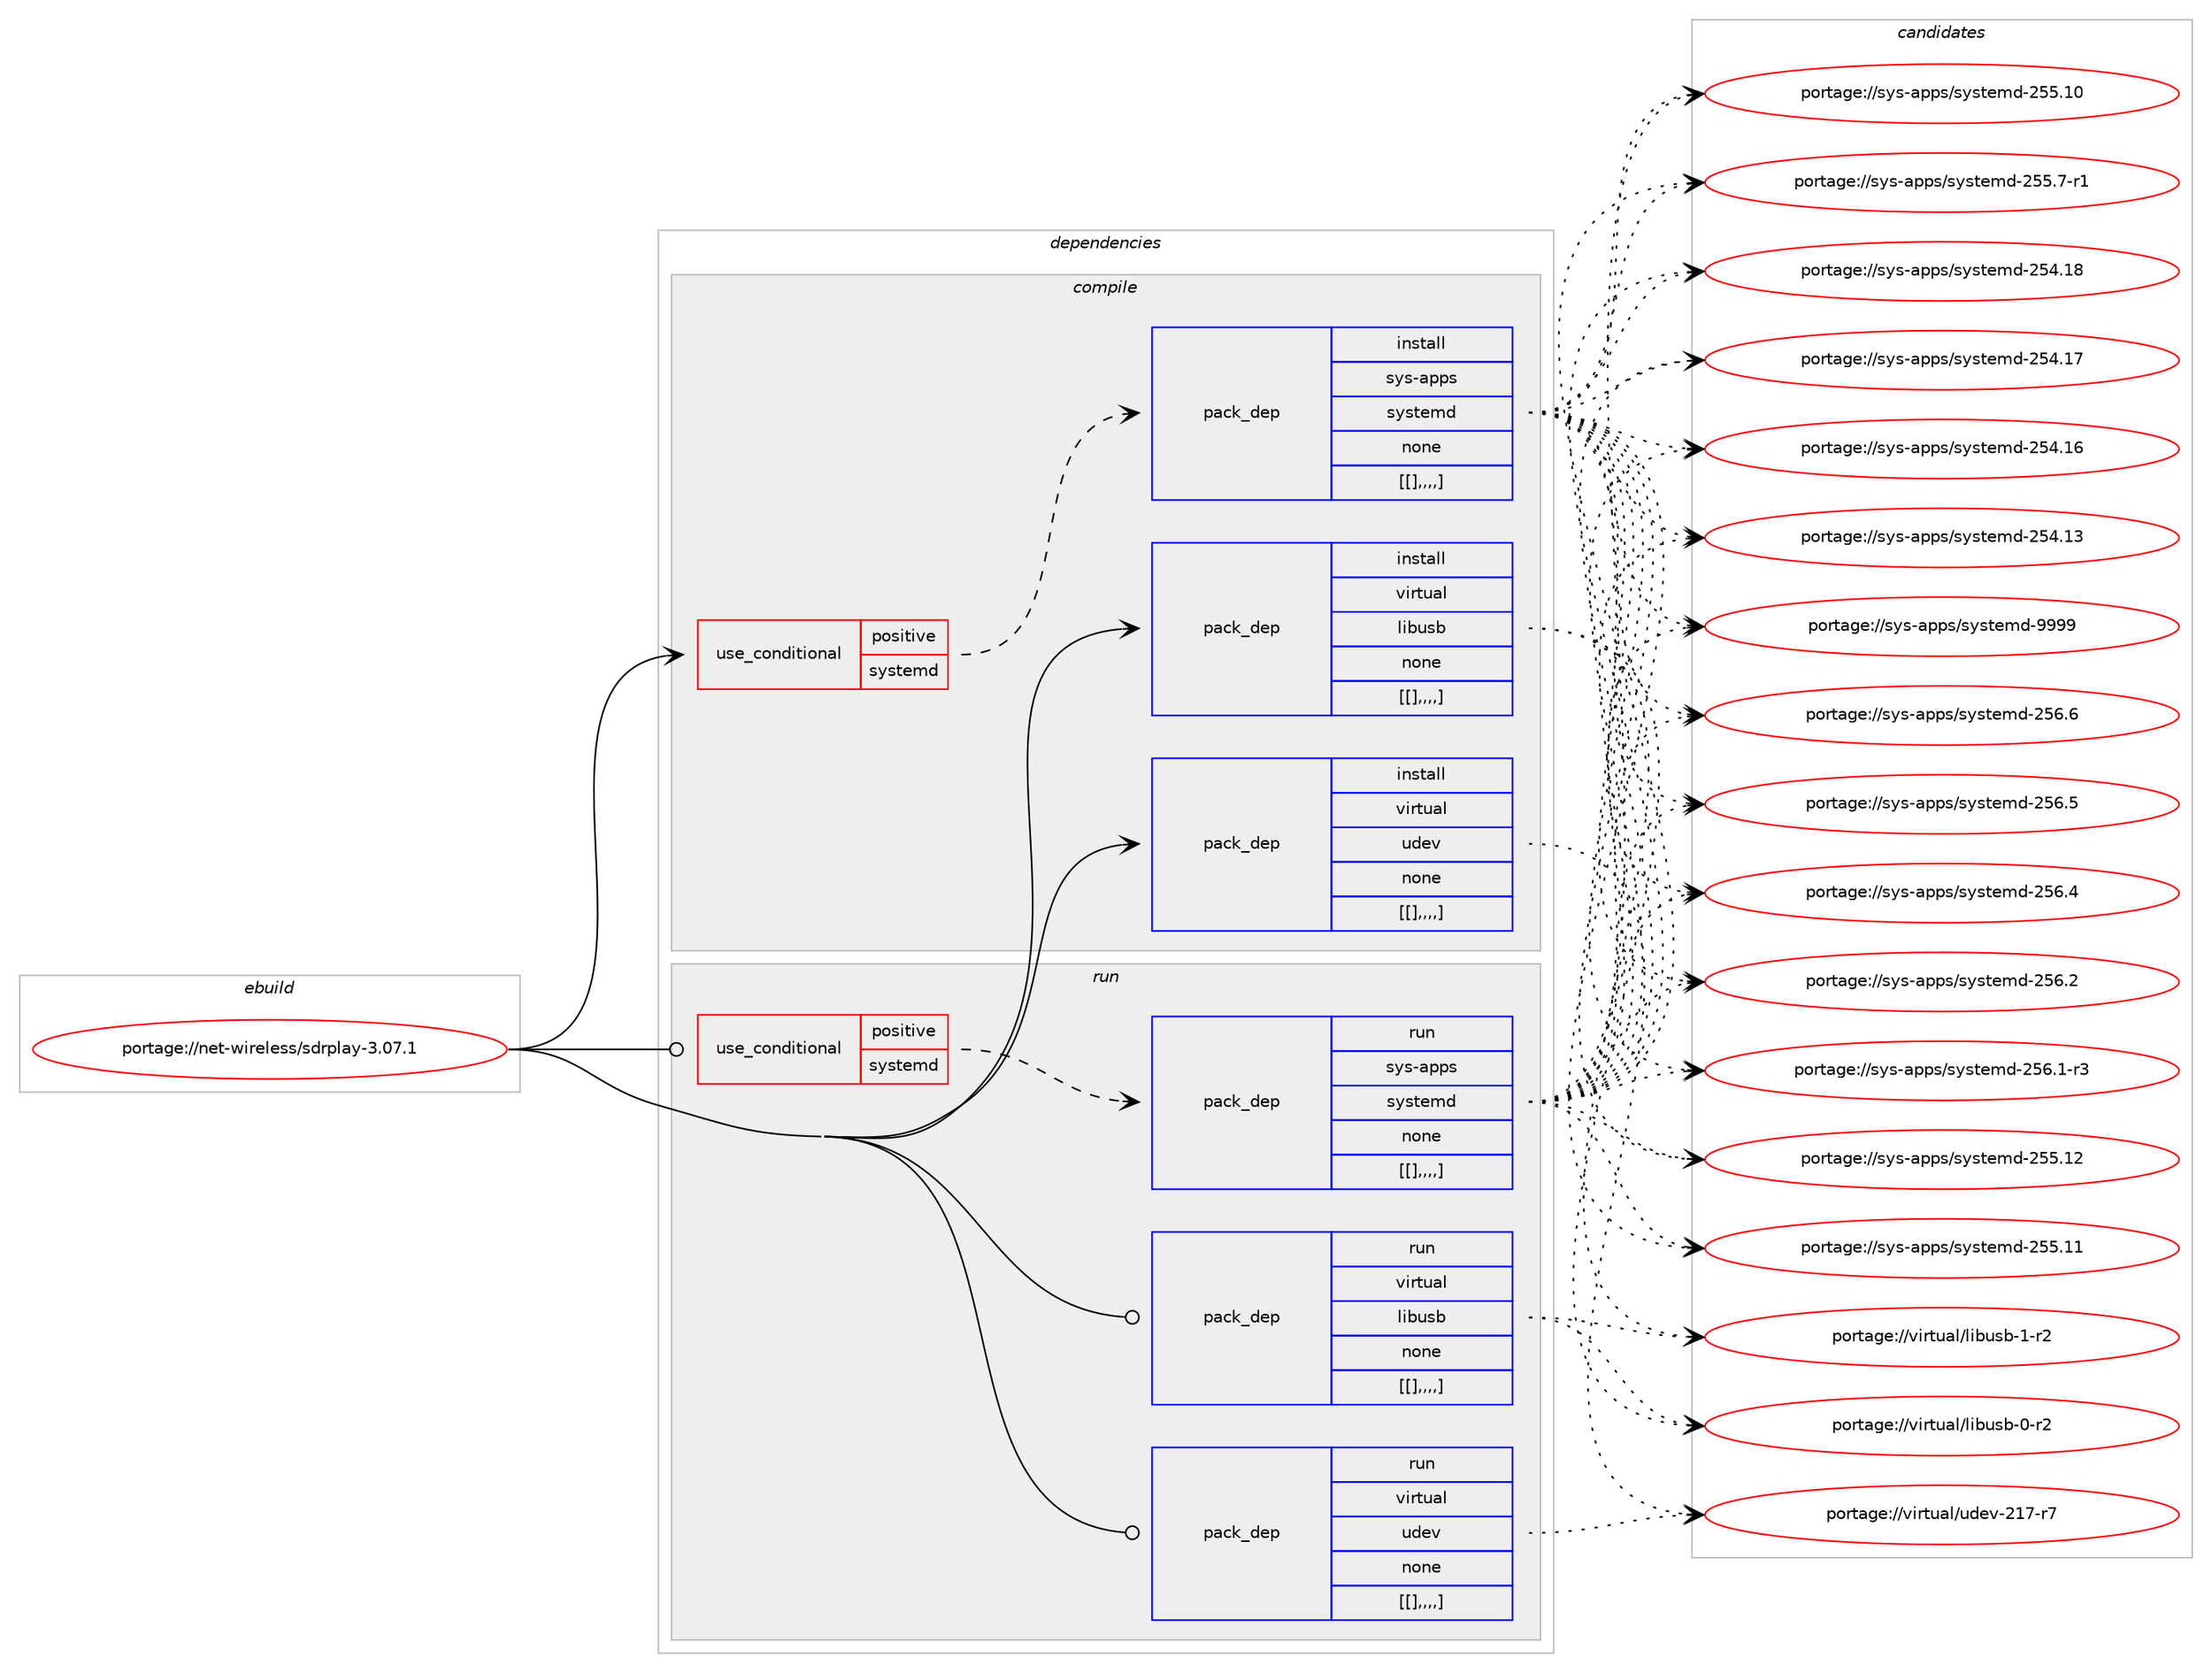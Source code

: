 digraph prolog {

# *************
# Graph options
# *************

newrank=true;
concentrate=true;
compound=true;
graph [rankdir=LR,fontname=Helvetica,fontsize=10,ranksep=1.5];#, ranksep=2.5, nodesep=0.2];
edge  [arrowhead=vee];
node  [fontname=Helvetica,fontsize=10];

# **********
# The ebuild
# **********

subgraph cluster_leftcol {
color=gray;
label=<<i>ebuild</i>>;
id [label="portage://net-wireless/sdrplay-3.07.1", color=red, width=4, href="../net-wireless/sdrplay-3.07.1.svg"];
}

# ****************
# The dependencies
# ****************

subgraph cluster_midcol {
color=gray;
label=<<i>dependencies</i>>;
subgraph cluster_compile {
fillcolor="#eeeeee";
style=filled;
label=<<i>compile</i>>;
subgraph cond106908 {
dependency399858 [label=<<TABLE BORDER="0" CELLBORDER="1" CELLSPACING="0" CELLPADDING="4"><TR><TD ROWSPAN="3" CELLPADDING="10">use_conditional</TD></TR><TR><TD>positive</TD></TR><TR><TD>systemd</TD></TR></TABLE>>, shape=none, color=red];
subgraph pack290115 {
dependency399859 [label=<<TABLE BORDER="0" CELLBORDER="1" CELLSPACING="0" CELLPADDING="4" WIDTH="220"><TR><TD ROWSPAN="6" CELLPADDING="30">pack_dep</TD></TR><TR><TD WIDTH="110">install</TD></TR><TR><TD>sys-apps</TD></TR><TR><TD>systemd</TD></TR><TR><TD>none</TD></TR><TR><TD>[[],,,,]</TD></TR></TABLE>>, shape=none, color=blue];
}
dependency399858:e -> dependency399859:w [weight=20,style="dashed",arrowhead="vee"];
}
id:e -> dependency399858:w [weight=20,style="solid",arrowhead="vee"];
subgraph pack290116 {
dependency399860 [label=<<TABLE BORDER="0" CELLBORDER="1" CELLSPACING="0" CELLPADDING="4" WIDTH="220"><TR><TD ROWSPAN="6" CELLPADDING="30">pack_dep</TD></TR><TR><TD WIDTH="110">install</TD></TR><TR><TD>virtual</TD></TR><TR><TD>libusb</TD></TR><TR><TD>none</TD></TR><TR><TD>[[],,,,]</TD></TR></TABLE>>, shape=none, color=blue];
}
id:e -> dependency399860:w [weight=20,style="solid",arrowhead="vee"];
subgraph pack290117 {
dependency399861 [label=<<TABLE BORDER="0" CELLBORDER="1" CELLSPACING="0" CELLPADDING="4" WIDTH="220"><TR><TD ROWSPAN="6" CELLPADDING="30">pack_dep</TD></TR><TR><TD WIDTH="110">install</TD></TR><TR><TD>virtual</TD></TR><TR><TD>udev</TD></TR><TR><TD>none</TD></TR><TR><TD>[[],,,,]</TD></TR></TABLE>>, shape=none, color=blue];
}
id:e -> dependency399861:w [weight=20,style="solid",arrowhead="vee"];
}
subgraph cluster_compileandrun {
fillcolor="#eeeeee";
style=filled;
label=<<i>compile and run</i>>;
}
subgraph cluster_run {
fillcolor="#eeeeee";
style=filled;
label=<<i>run</i>>;
subgraph cond106909 {
dependency399862 [label=<<TABLE BORDER="0" CELLBORDER="1" CELLSPACING="0" CELLPADDING="4"><TR><TD ROWSPAN="3" CELLPADDING="10">use_conditional</TD></TR><TR><TD>positive</TD></TR><TR><TD>systemd</TD></TR></TABLE>>, shape=none, color=red];
subgraph pack290118 {
dependency399863 [label=<<TABLE BORDER="0" CELLBORDER="1" CELLSPACING="0" CELLPADDING="4" WIDTH="220"><TR><TD ROWSPAN="6" CELLPADDING="30">pack_dep</TD></TR><TR><TD WIDTH="110">run</TD></TR><TR><TD>sys-apps</TD></TR><TR><TD>systemd</TD></TR><TR><TD>none</TD></TR><TR><TD>[[],,,,]</TD></TR></TABLE>>, shape=none, color=blue];
}
dependency399862:e -> dependency399863:w [weight=20,style="dashed",arrowhead="vee"];
}
id:e -> dependency399862:w [weight=20,style="solid",arrowhead="odot"];
subgraph pack290119 {
dependency399864 [label=<<TABLE BORDER="0" CELLBORDER="1" CELLSPACING="0" CELLPADDING="4" WIDTH="220"><TR><TD ROWSPAN="6" CELLPADDING="30">pack_dep</TD></TR><TR><TD WIDTH="110">run</TD></TR><TR><TD>virtual</TD></TR><TR><TD>libusb</TD></TR><TR><TD>none</TD></TR><TR><TD>[[],,,,]</TD></TR></TABLE>>, shape=none, color=blue];
}
id:e -> dependency399864:w [weight=20,style="solid",arrowhead="odot"];
subgraph pack290120 {
dependency399865 [label=<<TABLE BORDER="0" CELLBORDER="1" CELLSPACING="0" CELLPADDING="4" WIDTH="220"><TR><TD ROWSPAN="6" CELLPADDING="30">pack_dep</TD></TR><TR><TD WIDTH="110">run</TD></TR><TR><TD>virtual</TD></TR><TR><TD>udev</TD></TR><TR><TD>none</TD></TR><TR><TD>[[],,,,]</TD></TR></TABLE>>, shape=none, color=blue];
}
id:e -> dependency399865:w [weight=20,style="solid",arrowhead="odot"];
}
}

# **************
# The candidates
# **************

subgraph cluster_choices {
rank=same;
color=gray;
label=<<i>candidates</i>>;

subgraph choice290115 {
color=black;
nodesep=1;
choice1151211154597112112115471151211151161011091004557575757 [label="portage://sys-apps/systemd-9999", color=red, width=4,href="../sys-apps/systemd-9999.svg"];
choice115121115459711211211547115121115116101109100455053544654 [label="portage://sys-apps/systemd-256.6", color=red, width=4,href="../sys-apps/systemd-256.6.svg"];
choice115121115459711211211547115121115116101109100455053544653 [label="portage://sys-apps/systemd-256.5", color=red, width=4,href="../sys-apps/systemd-256.5.svg"];
choice115121115459711211211547115121115116101109100455053544652 [label="portage://sys-apps/systemd-256.4", color=red, width=4,href="../sys-apps/systemd-256.4.svg"];
choice115121115459711211211547115121115116101109100455053544650 [label="portage://sys-apps/systemd-256.2", color=red, width=4,href="../sys-apps/systemd-256.2.svg"];
choice1151211154597112112115471151211151161011091004550535446494511451 [label="portage://sys-apps/systemd-256.1-r3", color=red, width=4,href="../sys-apps/systemd-256.1-r3.svg"];
choice11512111545971121121154711512111511610110910045505353464950 [label="portage://sys-apps/systemd-255.12", color=red, width=4,href="../sys-apps/systemd-255.12.svg"];
choice11512111545971121121154711512111511610110910045505353464949 [label="portage://sys-apps/systemd-255.11", color=red, width=4,href="../sys-apps/systemd-255.11.svg"];
choice11512111545971121121154711512111511610110910045505353464948 [label="portage://sys-apps/systemd-255.10", color=red, width=4,href="../sys-apps/systemd-255.10.svg"];
choice1151211154597112112115471151211151161011091004550535346554511449 [label="portage://sys-apps/systemd-255.7-r1", color=red, width=4,href="../sys-apps/systemd-255.7-r1.svg"];
choice11512111545971121121154711512111511610110910045505352464956 [label="portage://sys-apps/systemd-254.18", color=red, width=4,href="../sys-apps/systemd-254.18.svg"];
choice11512111545971121121154711512111511610110910045505352464955 [label="portage://sys-apps/systemd-254.17", color=red, width=4,href="../sys-apps/systemd-254.17.svg"];
choice11512111545971121121154711512111511610110910045505352464954 [label="portage://sys-apps/systemd-254.16", color=red, width=4,href="../sys-apps/systemd-254.16.svg"];
choice11512111545971121121154711512111511610110910045505352464951 [label="portage://sys-apps/systemd-254.13", color=red, width=4,href="../sys-apps/systemd-254.13.svg"];
dependency399859:e -> choice1151211154597112112115471151211151161011091004557575757:w [style=dotted,weight="100"];
dependency399859:e -> choice115121115459711211211547115121115116101109100455053544654:w [style=dotted,weight="100"];
dependency399859:e -> choice115121115459711211211547115121115116101109100455053544653:w [style=dotted,weight="100"];
dependency399859:e -> choice115121115459711211211547115121115116101109100455053544652:w [style=dotted,weight="100"];
dependency399859:e -> choice115121115459711211211547115121115116101109100455053544650:w [style=dotted,weight="100"];
dependency399859:e -> choice1151211154597112112115471151211151161011091004550535446494511451:w [style=dotted,weight="100"];
dependency399859:e -> choice11512111545971121121154711512111511610110910045505353464950:w [style=dotted,weight="100"];
dependency399859:e -> choice11512111545971121121154711512111511610110910045505353464949:w [style=dotted,weight="100"];
dependency399859:e -> choice11512111545971121121154711512111511610110910045505353464948:w [style=dotted,weight="100"];
dependency399859:e -> choice1151211154597112112115471151211151161011091004550535346554511449:w [style=dotted,weight="100"];
dependency399859:e -> choice11512111545971121121154711512111511610110910045505352464956:w [style=dotted,weight="100"];
dependency399859:e -> choice11512111545971121121154711512111511610110910045505352464955:w [style=dotted,weight="100"];
dependency399859:e -> choice11512111545971121121154711512111511610110910045505352464954:w [style=dotted,weight="100"];
dependency399859:e -> choice11512111545971121121154711512111511610110910045505352464951:w [style=dotted,weight="100"];
}
subgraph choice290116 {
color=black;
nodesep=1;
choice1181051141161179710847108105981171159845494511450 [label="portage://virtual/libusb-1-r2", color=red, width=4,href="../virtual/libusb-1-r2.svg"];
choice1181051141161179710847108105981171159845484511450 [label="portage://virtual/libusb-0-r2", color=red, width=4,href="../virtual/libusb-0-r2.svg"];
dependency399860:e -> choice1181051141161179710847108105981171159845494511450:w [style=dotted,weight="100"];
dependency399860:e -> choice1181051141161179710847108105981171159845484511450:w [style=dotted,weight="100"];
}
subgraph choice290117 {
color=black;
nodesep=1;
choice1181051141161179710847117100101118455049554511455 [label="portage://virtual/udev-217-r7", color=red, width=4,href="../virtual/udev-217-r7.svg"];
dependency399861:e -> choice1181051141161179710847117100101118455049554511455:w [style=dotted,weight="100"];
}
subgraph choice290118 {
color=black;
nodesep=1;
choice1151211154597112112115471151211151161011091004557575757 [label="portage://sys-apps/systemd-9999", color=red, width=4,href="../sys-apps/systemd-9999.svg"];
choice115121115459711211211547115121115116101109100455053544654 [label="portage://sys-apps/systemd-256.6", color=red, width=4,href="../sys-apps/systemd-256.6.svg"];
choice115121115459711211211547115121115116101109100455053544653 [label="portage://sys-apps/systemd-256.5", color=red, width=4,href="../sys-apps/systemd-256.5.svg"];
choice115121115459711211211547115121115116101109100455053544652 [label="portage://sys-apps/systemd-256.4", color=red, width=4,href="../sys-apps/systemd-256.4.svg"];
choice115121115459711211211547115121115116101109100455053544650 [label="portage://sys-apps/systemd-256.2", color=red, width=4,href="../sys-apps/systemd-256.2.svg"];
choice1151211154597112112115471151211151161011091004550535446494511451 [label="portage://sys-apps/systemd-256.1-r3", color=red, width=4,href="../sys-apps/systemd-256.1-r3.svg"];
choice11512111545971121121154711512111511610110910045505353464950 [label="portage://sys-apps/systemd-255.12", color=red, width=4,href="../sys-apps/systemd-255.12.svg"];
choice11512111545971121121154711512111511610110910045505353464949 [label="portage://sys-apps/systemd-255.11", color=red, width=4,href="../sys-apps/systemd-255.11.svg"];
choice11512111545971121121154711512111511610110910045505353464948 [label="portage://sys-apps/systemd-255.10", color=red, width=4,href="../sys-apps/systemd-255.10.svg"];
choice1151211154597112112115471151211151161011091004550535346554511449 [label="portage://sys-apps/systemd-255.7-r1", color=red, width=4,href="../sys-apps/systemd-255.7-r1.svg"];
choice11512111545971121121154711512111511610110910045505352464956 [label="portage://sys-apps/systemd-254.18", color=red, width=4,href="../sys-apps/systemd-254.18.svg"];
choice11512111545971121121154711512111511610110910045505352464955 [label="portage://sys-apps/systemd-254.17", color=red, width=4,href="../sys-apps/systemd-254.17.svg"];
choice11512111545971121121154711512111511610110910045505352464954 [label="portage://sys-apps/systemd-254.16", color=red, width=4,href="../sys-apps/systemd-254.16.svg"];
choice11512111545971121121154711512111511610110910045505352464951 [label="portage://sys-apps/systemd-254.13", color=red, width=4,href="../sys-apps/systemd-254.13.svg"];
dependency399863:e -> choice1151211154597112112115471151211151161011091004557575757:w [style=dotted,weight="100"];
dependency399863:e -> choice115121115459711211211547115121115116101109100455053544654:w [style=dotted,weight="100"];
dependency399863:e -> choice115121115459711211211547115121115116101109100455053544653:w [style=dotted,weight="100"];
dependency399863:e -> choice115121115459711211211547115121115116101109100455053544652:w [style=dotted,weight="100"];
dependency399863:e -> choice115121115459711211211547115121115116101109100455053544650:w [style=dotted,weight="100"];
dependency399863:e -> choice1151211154597112112115471151211151161011091004550535446494511451:w [style=dotted,weight="100"];
dependency399863:e -> choice11512111545971121121154711512111511610110910045505353464950:w [style=dotted,weight="100"];
dependency399863:e -> choice11512111545971121121154711512111511610110910045505353464949:w [style=dotted,weight="100"];
dependency399863:e -> choice11512111545971121121154711512111511610110910045505353464948:w [style=dotted,weight="100"];
dependency399863:e -> choice1151211154597112112115471151211151161011091004550535346554511449:w [style=dotted,weight="100"];
dependency399863:e -> choice11512111545971121121154711512111511610110910045505352464956:w [style=dotted,weight="100"];
dependency399863:e -> choice11512111545971121121154711512111511610110910045505352464955:w [style=dotted,weight="100"];
dependency399863:e -> choice11512111545971121121154711512111511610110910045505352464954:w [style=dotted,weight="100"];
dependency399863:e -> choice11512111545971121121154711512111511610110910045505352464951:w [style=dotted,weight="100"];
}
subgraph choice290119 {
color=black;
nodesep=1;
choice1181051141161179710847108105981171159845494511450 [label="portage://virtual/libusb-1-r2", color=red, width=4,href="../virtual/libusb-1-r2.svg"];
choice1181051141161179710847108105981171159845484511450 [label="portage://virtual/libusb-0-r2", color=red, width=4,href="../virtual/libusb-0-r2.svg"];
dependency399864:e -> choice1181051141161179710847108105981171159845494511450:w [style=dotted,weight="100"];
dependency399864:e -> choice1181051141161179710847108105981171159845484511450:w [style=dotted,weight="100"];
}
subgraph choice290120 {
color=black;
nodesep=1;
choice1181051141161179710847117100101118455049554511455 [label="portage://virtual/udev-217-r7", color=red, width=4,href="../virtual/udev-217-r7.svg"];
dependency399865:e -> choice1181051141161179710847117100101118455049554511455:w [style=dotted,weight="100"];
}
}

}
